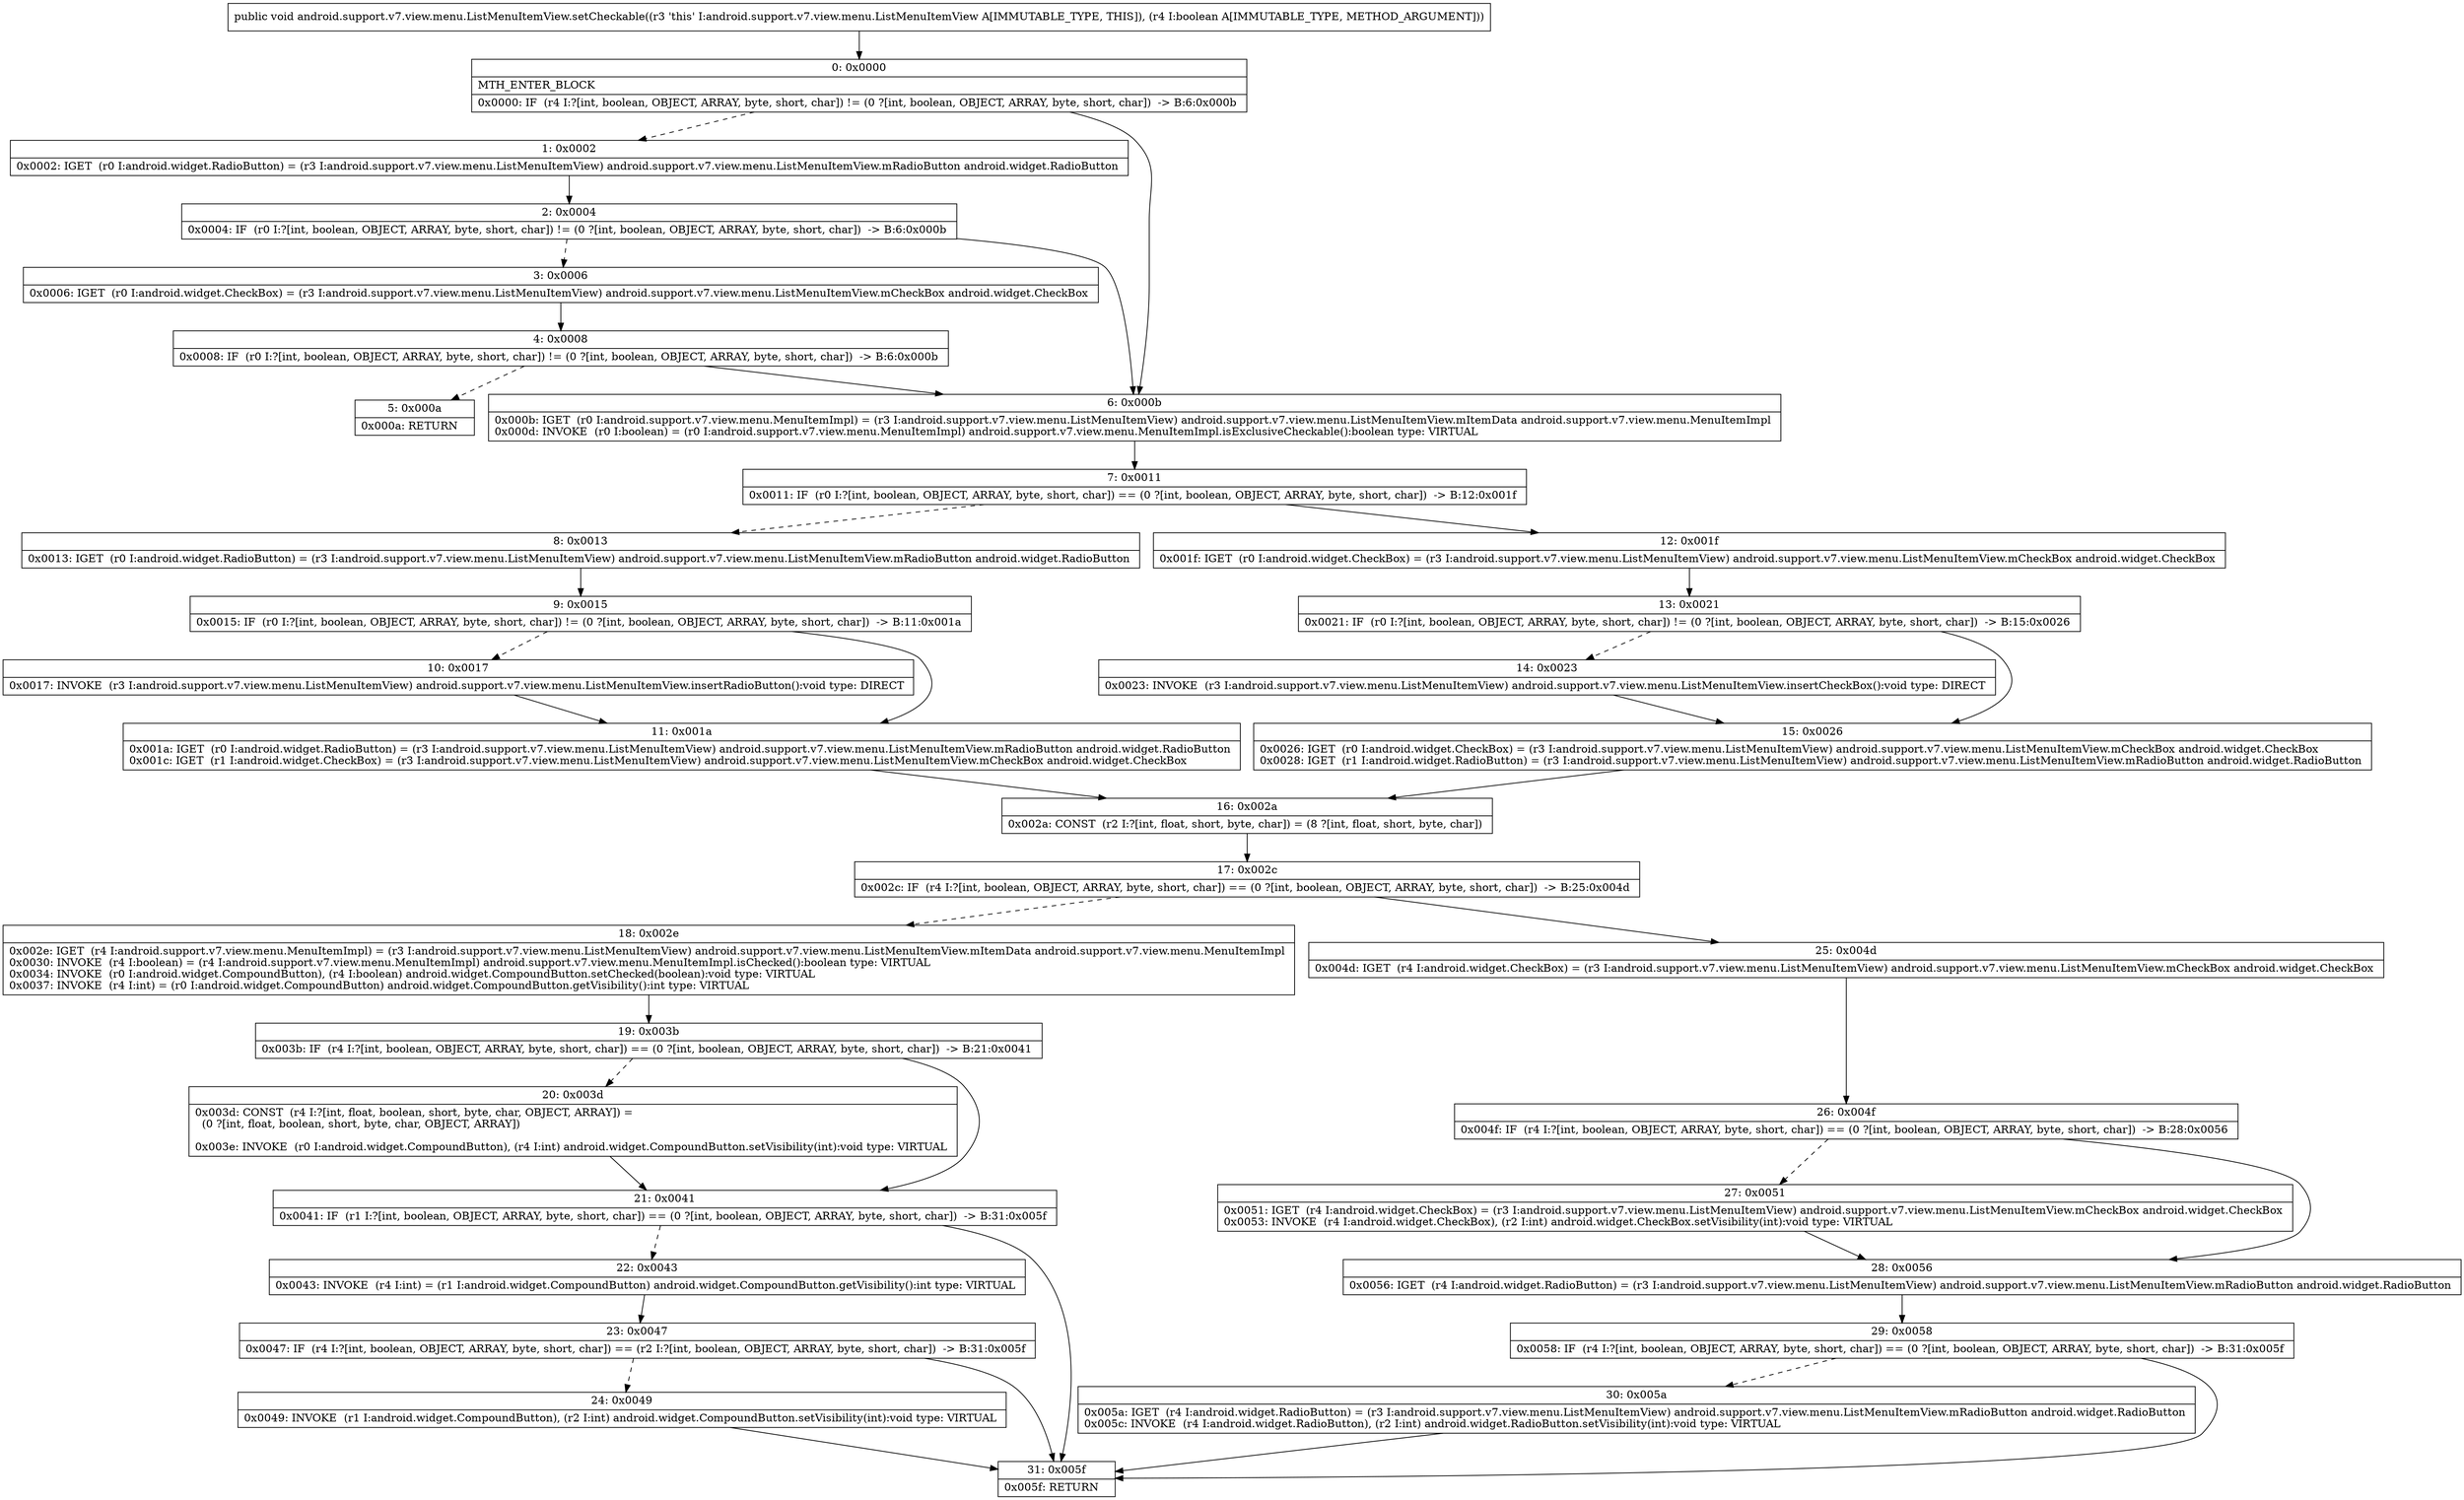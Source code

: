 digraph "CFG forandroid.support.v7.view.menu.ListMenuItemView.setCheckable(Z)V" {
Node_0 [shape=record,label="{0\:\ 0x0000|MTH_ENTER_BLOCK\l|0x0000: IF  (r4 I:?[int, boolean, OBJECT, ARRAY, byte, short, char]) != (0 ?[int, boolean, OBJECT, ARRAY, byte, short, char])  \-\> B:6:0x000b \l}"];
Node_1 [shape=record,label="{1\:\ 0x0002|0x0002: IGET  (r0 I:android.widget.RadioButton) = (r3 I:android.support.v7.view.menu.ListMenuItemView) android.support.v7.view.menu.ListMenuItemView.mRadioButton android.widget.RadioButton \l}"];
Node_2 [shape=record,label="{2\:\ 0x0004|0x0004: IF  (r0 I:?[int, boolean, OBJECT, ARRAY, byte, short, char]) != (0 ?[int, boolean, OBJECT, ARRAY, byte, short, char])  \-\> B:6:0x000b \l}"];
Node_3 [shape=record,label="{3\:\ 0x0006|0x0006: IGET  (r0 I:android.widget.CheckBox) = (r3 I:android.support.v7.view.menu.ListMenuItemView) android.support.v7.view.menu.ListMenuItemView.mCheckBox android.widget.CheckBox \l}"];
Node_4 [shape=record,label="{4\:\ 0x0008|0x0008: IF  (r0 I:?[int, boolean, OBJECT, ARRAY, byte, short, char]) != (0 ?[int, boolean, OBJECT, ARRAY, byte, short, char])  \-\> B:6:0x000b \l}"];
Node_5 [shape=record,label="{5\:\ 0x000a|0x000a: RETURN   \l}"];
Node_6 [shape=record,label="{6\:\ 0x000b|0x000b: IGET  (r0 I:android.support.v7.view.menu.MenuItemImpl) = (r3 I:android.support.v7.view.menu.ListMenuItemView) android.support.v7.view.menu.ListMenuItemView.mItemData android.support.v7.view.menu.MenuItemImpl \l0x000d: INVOKE  (r0 I:boolean) = (r0 I:android.support.v7.view.menu.MenuItemImpl) android.support.v7.view.menu.MenuItemImpl.isExclusiveCheckable():boolean type: VIRTUAL \l}"];
Node_7 [shape=record,label="{7\:\ 0x0011|0x0011: IF  (r0 I:?[int, boolean, OBJECT, ARRAY, byte, short, char]) == (0 ?[int, boolean, OBJECT, ARRAY, byte, short, char])  \-\> B:12:0x001f \l}"];
Node_8 [shape=record,label="{8\:\ 0x0013|0x0013: IGET  (r0 I:android.widget.RadioButton) = (r3 I:android.support.v7.view.menu.ListMenuItemView) android.support.v7.view.menu.ListMenuItemView.mRadioButton android.widget.RadioButton \l}"];
Node_9 [shape=record,label="{9\:\ 0x0015|0x0015: IF  (r0 I:?[int, boolean, OBJECT, ARRAY, byte, short, char]) != (0 ?[int, boolean, OBJECT, ARRAY, byte, short, char])  \-\> B:11:0x001a \l}"];
Node_10 [shape=record,label="{10\:\ 0x0017|0x0017: INVOKE  (r3 I:android.support.v7.view.menu.ListMenuItemView) android.support.v7.view.menu.ListMenuItemView.insertRadioButton():void type: DIRECT \l}"];
Node_11 [shape=record,label="{11\:\ 0x001a|0x001a: IGET  (r0 I:android.widget.RadioButton) = (r3 I:android.support.v7.view.menu.ListMenuItemView) android.support.v7.view.menu.ListMenuItemView.mRadioButton android.widget.RadioButton \l0x001c: IGET  (r1 I:android.widget.CheckBox) = (r3 I:android.support.v7.view.menu.ListMenuItemView) android.support.v7.view.menu.ListMenuItemView.mCheckBox android.widget.CheckBox \l}"];
Node_12 [shape=record,label="{12\:\ 0x001f|0x001f: IGET  (r0 I:android.widget.CheckBox) = (r3 I:android.support.v7.view.menu.ListMenuItemView) android.support.v7.view.menu.ListMenuItemView.mCheckBox android.widget.CheckBox \l}"];
Node_13 [shape=record,label="{13\:\ 0x0021|0x0021: IF  (r0 I:?[int, boolean, OBJECT, ARRAY, byte, short, char]) != (0 ?[int, boolean, OBJECT, ARRAY, byte, short, char])  \-\> B:15:0x0026 \l}"];
Node_14 [shape=record,label="{14\:\ 0x0023|0x0023: INVOKE  (r3 I:android.support.v7.view.menu.ListMenuItemView) android.support.v7.view.menu.ListMenuItemView.insertCheckBox():void type: DIRECT \l}"];
Node_15 [shape=record,label="{15\:\ 0x0026|0x0026: IGET  (r0 I:android.widget.CheckBox) = (r3 I:android.support.v7.view.menu.ListMenuItemView) android.support.v7.view.menu.ListMenuItemView.mCheckBox android.widget.CheckBox \l0x0028: IGET  (r1 I:android.widget.RadioButton) = (r3 I:android.support.v7.view.menu.ListMenuItemView) android.support.v7.view.menu.ListMenuItemView.mRadioButton android.widget.RadioButton \l}"];
Node_16 [shape=record,label="{16\:\ 0x002a|0x002a: CONST  (r2 I:?[int, float, short, byte, char]) = (8 ?[int, float, short, byte, char]) \l}"];
Node_17 [shape=record,label="{17\:\ 0x002c|0x002c: IF  (r4 I:?[int, boolean, OBJECT, ARRAY, byte, short, char]) == (0 ?[int, boolean, OBJECT, ARRAY, byte, short, char])  \-\> B:25:0x004d \l}"];
Node_18 [shape=record,label="{18\:\ 0x002e|0x002e: IGET  (r4 I:android.support.v7.view.menu.MenuItemImpl) = (r3 I:android.support.v7.view.menu.ListMenuItemView) android.support.v7.view.menu.ListMenuItemView.mItemData android.support.v7.view.menu.MenuItemImpl \l0x0030: INVOKE  (r4 I:boolean) = (r4 I:android.support.v7.view.menu.MenuItemImpl) android.support.v7.view.menu.MenuItemImpl.isChecked():boolean type: VIRTUAL \l0x0034: INVOKE  (r0 I:android.widget.CompoundButton), (r4 I:boolean) android.widget.CompoundButton.setChecked(boolean):void type: VIRTUAL \l0x0037: INVOKE  (r4 I:int) = (r0 I:android.widget.CompoundButton) android.widget.CompoundButton.getVisibility():int type: VIRTUAL \l}"];
Node_19 [shape=record,label="{19\:\ 0x003b|0x003b: IF  (r4 I:?[int, boolean, OBJECT, ARRAY, byte, short, char]) == (0 ?[int, boolean, OBJECT, ARRAY, byte, short, char])  \-\> B:21:0x0041 \l}"];
Node_20 [shape=record,label="{20\:\ 0x003d|0x003d: CONST  (r4 I:?[int, float, boolean, short, byte, char, OBJECT, ARRAY]) = \l  (0 ?[int, float, boolean, short, byte, char, OBJECT, ARRAY])\l \l0x003e: INVOKE  (r0 I:android.widget.CompoundButton), (r4 I:int) android.widget.CompoundButton.setVisibility(int):void type: VIRTUAL \l}"];
Node_21 [shape=record,label="{21\:\ 0x0041|0x0041: IF  (r1 I:?[int, boolean, OBJECT, ARRAY, byte, short, char]) == (0 ?[int, boolean, OBJECT, ARRAY, byte, short, char])  \-\> B:31:0x005f \l}"];
Node_22 [shape=record,label="{22\:\ 0x0043|0x0043: INVOKE  (r4 I:int) = (r1 I:android.widget.CompoundButton) android.widget.CompoundButton.getVisibility():int type: VIRTUAL \l}"];
Node_23 [shape=record,label="{23\:\ 0x0047|0x0047: IF  (r4 I:?[int, boolean, OBJECT, ARRAY, byte, short, char]) == (r2 I:?[int, boolean, OBJECT, ARRAY, byte, short, char])  \-\> B:31:0x005f \l}"];
Node_24 [shape=record,label="{24\:\ 0x0049|0x0049: INVOKE  (r1 I:android.widget.CompoundButton), (r2 I:int) android.widget.CompoundButton.setVisibility(int):void type: VIRTUAL \l}"];
Node_25 [shape=record,label="{25\:\ 0x004d|0x004d: IGET  (r4 I:android.widget.CheckBox) = (r3 I:android.support.v7.view.menu.ListMenuItemView) android.support.v7.view.menu.ListMenuItemView.mCheckBox android.widget.CheckBox \l}"];
Node_26 [shape=record,label="{26\:\ 0x004f|0x004f: IF  (r4 I:?[int, boolean, OBJECT, ARRAY, byte, short, char]) == (0 ?[int, boolean, OBJECT, ARRAY, byte, short, char])  \-\> B:28:0x0056 \l}"];
Node_27 [shape=record,label="{27\:\ 0x0051|0x0051: IGET  (r4 I:android.widget.CheckBox) = (r3 I:android.support.v7.view.menu.ListMenuItemView) android.support.v7.view.menu.ListMenuItemView.mCheckBox android.widget.CheckBox \l0x0053: INVOKE  (r4 I:android.widget.CheckBox), (r2 I:int) android.widget.CheckBox.setVisibility(int):void type: VIRTUAL \l}"];
Node_28 [shape=record,label="{28\:\ 0x0056|0x0056: IGET  (r4 I:android.widget.RadioButton) = (r3 I:android.support.v7.view.menu.ListMenuItemView) android.support.v7.view.menu.ListMenuItemView.mRadioButton android.widget.RadioButton \l}"];
Node_29 [shape=record,label="{29\:\ 0x0058|0x0058: IF  (r4 I:?[int, boolean, OBJECT, ARRAY, byte, short, char]) == (0 ?[int, boolean, OBJECT, ARRAY, byte, short, char])  \-\> B:31:0x005f \l}"];
Node_30 [shape=record,label="{30\:\ 0x005a|0x005a: IGET  (r4 I:android.widget.RadioButton) = (r3 I:android.support.v7.view.menu.ListMenuItemView) android.support.v7.view.menu.ListMenuItemView.mRadioButton android.widget.RadioButton \l0x005c: INVOKE  (r4 I:android.widget.RadioButton), (r2 I:int) android.widget.RadioButton.setVisibility(int):void type: VIRTUAL \l}"];
Node_31 [shape=record,label="{31\:\ 0x005f|0x005f: RETURN   \l}"];
MethodNode[shape=record,label="{public void android.support.v7.view.menu.ListMenuItemView.setCheckable((r3 'this' I:android.support.v7.view.menu.ListMenuItemView A[IMMUTABLE_TYPE, THIS]), (r4 I:boolean A[IMMUTABLE_TYPE, METHOD_ARGUMENT])) }"];
MethodNode -> Node_0;
Node_0 -> Node_1[style=dashed];
Node_0 -> Node_6;
Node_1 -> Node_2;
Node_2 -> Node_3[style=dashed];
Node_2 -> Node_6;
Node_3 -> Node_4;
Node_4 -> Node_5[style=dashed];
Node_4 -> Node_6;
Node_6 -> Node_7;
Node_7 -> Node_8[style=dashed];
Node_7 -> Node_12;
Node_8 -> Node_9;
Node_9 -> Node_10[style=dashed];
Node_9 -> Node_11;
Node_10 -> Node_11;
Node_11 -> Node_16;
Node_12 -> Node_13;
Node_13 -> Node_14[style=dashed];
Node_13 -> Node_15;
Node_14 -> Node_15;
Node_15 -> Node_16;
Node_16 -> Node_17;
Node_17 -> Node_18[style=dashed];
Node_17 -> Node_25;
Node_18 -> Node_19;
Node_19 -> Node_20[style=dashed];
Node_19 -> Node_21;
Node_20 -> Node_21;
Node_21 -> Node_22[style=dashed];
Node_21 -> Node_31;
Node_22 -> Node_23;
Node_23 -> Node_24[style=dashed];
Node_23 -> Node_31;
Node_24 -> Node_31;
Node_25 -> Node_26;
Node_26 -> Node_27[style=dashed];
Node_26 -> Node_28;
Node_27 -> Node_28;
Node_28 -> Node_29;
Node_29 -> Node_30[style=dashed];
Node_29 -> Node_31;
Node_30 -> Node_31;
}

